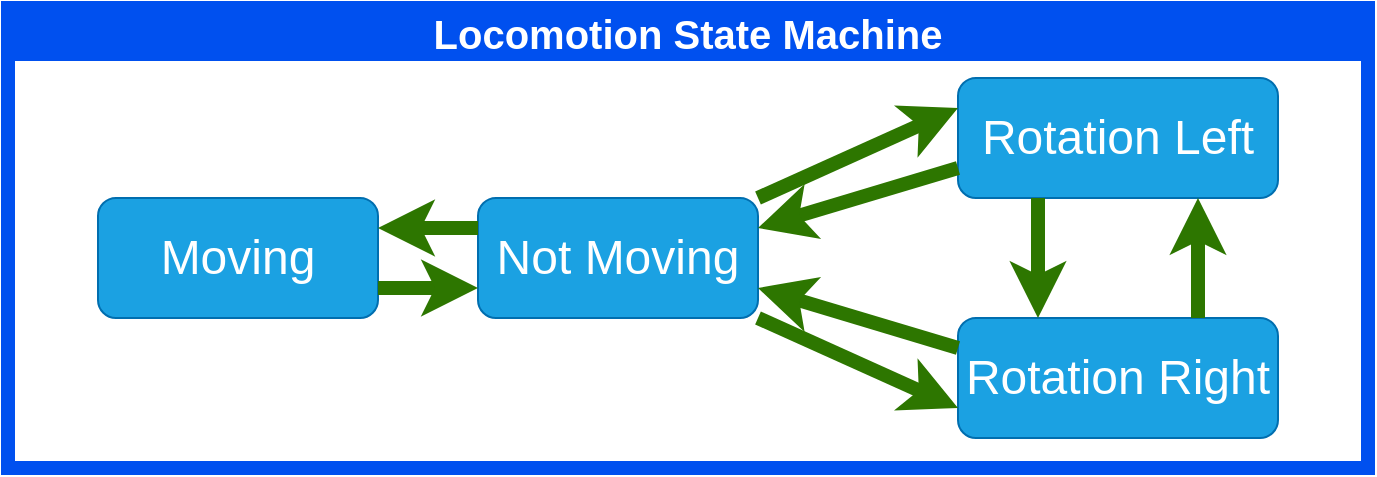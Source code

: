 <mxfile>
    <diagram id="YfLQU_7pIsObFUvdrNqj" name="Page-1">
        <mxGraphModel dx="1457" dy="790" grid="1" gridSize="10" guides="1" tooltips="1" connect="1" arrows="1" fold="1" page="1" pageScale="1" pageWidth="827" pageHeight="1169" math="0" shadow="0">
            <root>
                <mxCell id="0"/>
                <mxCell id="1" parent="0"/>
                <mxCell id="91" value="Locomotion State Machine" style="swimlane;fontSize=20;fillColor=#0050ef;fontColor=#ffffff;strokeColor=#0050ef;strokeWidth=7;" parent="1" vertex="1">
                    <mxGeometry x="50" y="300" width="680" height="230" as="geometry"/>
                </mxCell>
                <mxCell id="125" value="Not Moving" style="rounded=1;whiteSpace=wrap;html=1;fontSize=24;fillColor=#1ba1e2;fontColor=#ffffff;strokeColor=#006EAF;" parent="91" vertex="1">
                    <mxGeometry x="235" y="95" width="140" height="60" as="geometry"/>
                </mxCell>
                <mxCell id="126" value="Moving" style="rounded=1;whiteSpace=wrap;html=1;fontSize=24;fillColor=#1ba1e2;fontColor=#ffffff;strokeColor=#006EAF;" parent="91" vertex="1">
                    <mxGeometry x="45" y="95" width="140" height="60" as="geometry"/>
                </mxCell>
                <mxCell id="127" style="edgeStyle=none;html=1;exitX=0;exitY=0.25;exitDx=0;exitDy=0;entryX=1;entryY=0.25;entryDx=0;entryDy=0;fillColor=#60a917;strokeColor=#2D7600;strokeWidth=7;" parent="91" target="126" edge="1" source="125">
                    <mxGeometry relative="1" as="geometry">
                        <mxPoint x="605" y="94" as="sourcePoint"/>
                        <mxPoint x="110" y="439" as="targetPoint"/>
                    </mxGeometry>
                </mxCell>
                <mxCell id="128" style="edgeStyle=none;html=1;exitX=1;exitY=0.75;exitDx=0;exitDy=0;entryX=0;entryY=0.75;entryDx=0;entryDy=0;fillColor=#60a917;strokeColor=#2D7600;strokeWidth=7;" parent="91" source="126" edge="1" target="125">
                    <mxGeometry relative="1" as="geometry">
                        <mxPoint x="615" y="114" as="sourcePoint"/>
                        <mxPoint x="535" y="94" as="targetPoint"/>
                    </mxGeometry>
                </mxCell>
                <mxCell id="131" value="Rotation Left" style="rounded=1;whiteSpace=wrap;html=1;fontSize=24;fillColor=#1ba1e2;fontColor=#ffffff;strokeColor=#006EAF;" vertex="1" parent="91">
                    <mxGeometry x="475" y="35" width="160" height="60" as="geometry"/>
                </mxCell>
                <mxCell id="132" value="Rotation Right" style="rounded=1;whiteSpace=wrap;html=1;fontSize=24;fillColor=#1ba1e2;fontColor=#ffffff;strokeColor=#006EAF;" vertex="1" parent="91">
                    <mxGeometry x="475" y="155" width="160" height="60" as="geometry"/>
                </mxCell>
                <mxCell id="133" style="edgeStyle=none;html=1;exitX=1;exitY=0;exitDx=0;exitDy=0;entryX=0;entryY=0.25;entryDx=0;entryDy=0;fillColor=#60a917;strokeColor=#2D7600;strokeWidth=7;" edge="1" parent="91" source="125" target="131">
                    <mxGeometry relative="1" as="geometry">
                        <mxPoint x="270" y="120" as="sourcePoint"/>
                        <mxPoint x="180" y="120" as="targetPoint"/>
                    </mxGeometry>
                </mxCell>
                <mxCell id="134" style="edgeStyle=none;html=1;exitX=0;exitY=0.75;exitDx=0;exitDy=0;entryX=1;entryY=0.25;entryDx=0;entryDy=0;fillColor=#60a917;strokeColor=#2D7600;strokeWidth=7;" edge="1" parent="91" source="131" target="125">
                    <mxGeometry relative="1" as="geometry">
                        <mxPoint x="410" y="105" as="sourcePoint"/>
                        <mxPoint x="510" y="60" as="targetPoint"/>
                    </mxGeometry>
                </mxCell>
                <mxCell id="135" style="edgeStyle=none;html=1;exitX=0;exitY=0.25;exitDx=0;exitDy=0;entryX=1;entryY=0.75;entryDx=0;entryDy=0;fillColor=#60a917;strokeColor=#2D7600;strokeWidth=7;" edge="1" parent="91" source="132" target="125">
                    <mxGeometry relative="1" as="geometry">
                        <mxPoint x="510" y="90" as="sourcePoint"/>
                        <mxPoint x="410" y="120" as="targetPoint"/>
                    </mxGeometry>
                </mxCell>
                <mxCell id="136" style="edgeStyle=none;html=1;exitX=1;exitY=1;exitDx=0;exitDy=0;entryX=0;entryY=0.75;entryDx=0;entryDy=0;fillColor=#60a917;strokeColor=#2D7600;strokeWidth=7;" edge="1" parent="91" source="125" target="132">
                    <mxGeometry relative="1" as="geometry">
                        <mxPoint x="510" y="180" as="sourcePoint"/>
                        <mxPoint x="410" y="150" as="targetPoint"/>
                    </mxGeometry>
                </mxCell>
                <mxCell id="137" style="edgeStyle=none;html=1;exitX=0.25;exitY=1;exitDx=0;exitDy=0;entryX=0.25;entryY=0;entryDx=0;entryDy=0;fillColor=#60a917;strokeColor=#2D7600;strokeWidth=7;" edge="1" parent="91" source="131" target="132">
                    <mxGeometry relative="1" as="geometry">
                        <mxPoint x="510" y="90" as="sourcePoint"/>
                        <mxPoint x="410" y="120" as="targetPoint"/>
                    </mxGeometry>
                </mxCell>
                <mxCell id="138" style="edgeStyle=none;html=1;exitX=0.75;exitY=0;exitDx=0;exitDy=0;entryX=0.75;entryY=1;entryDx=0;entryDy=0;fillColor=#60a917;strokeColor=#2D7600;strokeWidth=7;" edge="1" parent="91" source="132" target="131">
                    <mxGeometry relative="1" as="geometry">
                        <mxPoint x="550" y="105" as="sourcePoint"/>
                        <mxPoint x="550" y="165" as="targetPoint"/>
                    </mxGeometry>
                </mxCell>
            </root>
        </mxGraphModel>
    </diagram>
</mxfile>